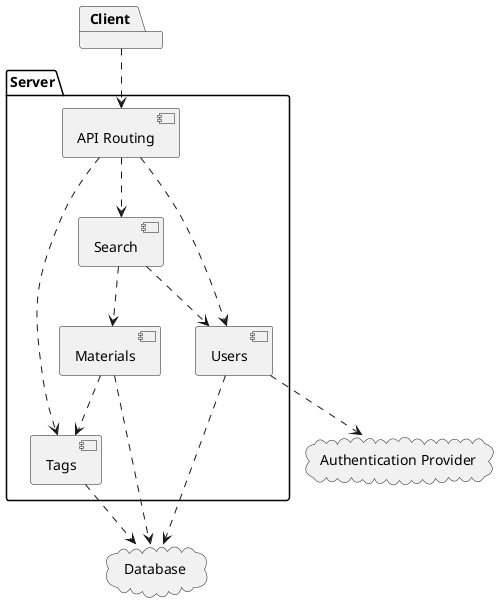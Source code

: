 @startuml

package Client

package Server {
  component Tags

  component Search

  component Materials

  component Users

  component "API Routing" as API
}

cloud Database
cloud "Authentication Provider" as Auth

Client .down.> API

Tags ..> Database

Users ..> Auth
Users ..> Database

Materials ..> Tags
Materials ..> Database

Search ..> Materials
Search ..> Users

API ..> Search
API ..> Tags
API ..> Users

@enduml

